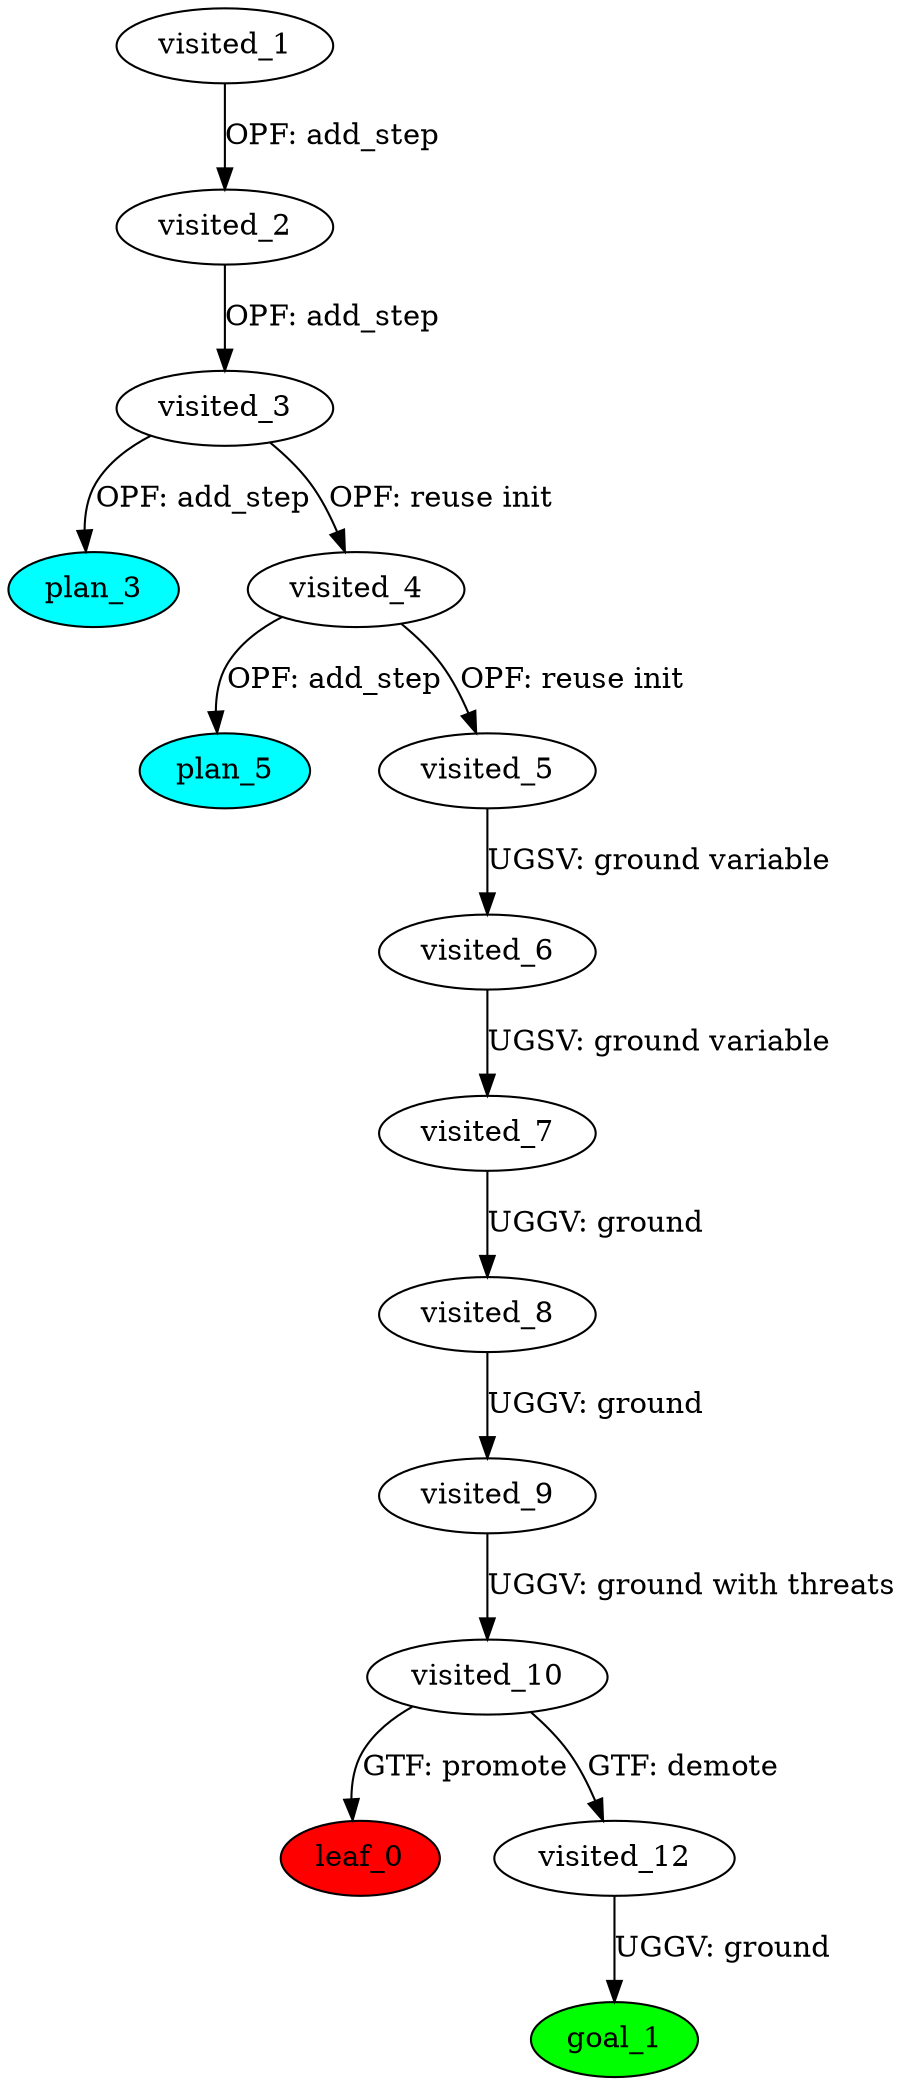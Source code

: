 digraph {
	"960f96d9-051b-b698-c463-299a2ba321ef" [label=plan_0 fillcolor=cyan style=filled]
	"960f96d9-051b-b698-c463-299a2ba321ef" [label=visited_1 fillcolor=white style=filled]
	"40b1fb20-d9eb-b495-5d7e-cb5f2b4786c5" [label=plan_1 fillcolor=cyan style=filled]
	"960f96d9-051b-b698-c463-299a2ba321ef" -> "40b1fb20-d9eb-b495-5d7e-cb5f2b4786c5" [label="OPF: add_step"]
	"40b1fb20-d9eb-b495-5d7e-cb5f2b4786c5" [label=visited_2 fillcolor=white style=filled]
	"df3e03c2-2172-44cf-0808-1d218d204cf6" [label=plan_2 fillcolor=cyan style=filled]
	"40b1fb20-d9eb-b495-5d7e-cb5f2b4786c5" -> "df3e03c2-2172-44cf-0808-1d218d204cf6" [label="OPF: add_step"]
	"df3e03c2-2172-44cf-0808-1d218d204cf6" [label=visited_3 fillcolor=white style=filled]
	"4819a23a-7d23-fd9a-3162-1e958d68f317" [label=plan_3 fillcolor=cyan style=filled]
	"df3e03c2-2172-44cf-0808-1d218d204cf6" -> "4819a23a-7d23-fd9a-3162-1e958d68f317" [label="OPF: add_step"]
	"b91d8c4c-0278-1c40-134e-2bd9dd1ad072" [label=plan_4 fillcolor=cyan style=filled]
	"df3e03c2-2172-44cf-0808-1d218d204cf6" -> "b91d8c4c-0278-1c40-134e-2bd9dd1ad072" [label="OPF: reuse init"]
	"b91d8c4c-0278-1c40-134e-2bd9dd1ad072" [label=visited_4 fillcolor=white style=filled]
	"57549c43-ce96-a698-bc8b-7eb7037146f7" [label=plan_5 fillcolor=cyan style=filled]
	"b91d8c4c-0278-1c40-134e-2bd9dd1ad072" -> "57549c43-ce96-a698-bc8b-7eb7037146f7" [label="OPF: add_step"]
	"af838c06-caa5-d22a-6ed7-149f00fbbb90" [label=plan_6 fillcolor=cyan style=filled]
	"b91d8c4c-0278-1c40-134e-2bd9dd1ad072" -> "af838c06-caa5-d22a-6ed7-149f00fbbb90" [label="OPF: reuse init"]
	"af838c06-caa5-d22a-6ed7-149f00fbbb90" [label=visited_5 fillcolor=white style=filled]
	"b78bf29d-0ccc-b5c6-35d0-ea433baada26" [label=plan_7 fillcolor=cyan style=filled]
	"af838c06-caa5-d22a-6ed7-149f00fbbb90" -> "b78bf29d-0ccc-b5c6-35d0-ea433baada26" [label="UGSV: ground variable"]
	"b78bf29d-0ccc-b5c6-35d0-ea433baada26" [label=visited_6 fillcolor=white style=filled]
	"7ecc0177-fce8-f3f0-b54f-0f8a32823c8a" [label=plan_8 fillcolor=cyan style=filled]
	"b78bf29d-0ccc-b5c6-35d0-ea433baada26" -> "7ecc0177-fce8-f3f0-b54f-0f8a32823c8a" [label="UGSV: ground variable"]
	"7ecc0177-fce8-f3f0-b54f-0f8a32823c8a" [label=visited_7 fillcolor=white style=filled]
	"781e2d35-2fa1-f2bc-b4ce-5f319aff48af" [label=plan_9 fillcolor=cyan style=filled]
	"7ecc0177-fce8-f3f0-b54f-0f8a32823c8a" -> "781e2d35-2fa1-f2bc-b4ce-5f319aff48af" [label="UGGV: ground"]
	"781e2d35-2fa1-f2bc-b4ce-5f319aff48af" [label=visited_8 fillcolor=white style=filled]
	"9780fe9b-ad18-c723-bb47-d3a449be8766" [label=plan_10 fillcolor=cyan style=filled]
	"781e2d35-2fa1-f2bc-b4ce-5f319aff48af" -> "9780fe9b-ad18-c723-bb47-d3a449be8766" [label="UGGV: ground"]
	"9780fe9b-ad18-c723-bb47-d3a449be8766" [label=visited_9 fillcolor=white style=filled]
	"145deec7-019d-c12d-81f1-0d042f576e77" [label=plan_11 fillcolor=cyan style=filled]
	"9780fe9b-ad18-c723-bb47-d3a449be8766" -> "145deec7-019d-c12d-81f1-0d042f576e77" [label="UGGV: ground with threats"]
	"145deec7-019d-c12d-81f1-0d042f576e77" [label=visited_10 fillcolor=white style=filled]
	"43651cb8-329d-cf9e-f964-8a0f2d0490a7" [label=plan_12 fillcolor=cyan style=filled]
	"145deec7-019d-c12d-81f1-0d042f576e77" -> "43651cb8-329d-cf9e-f964-8a0f2d0490a7" [label="GTF: promote"]
	"934fa5c8-8ac0-68d3-e0d0-2f5a24d6281f" [label=plan_13 fillcolor=cyan style=filled]
	"145deec7-019d-c12d-81f1-0d042f576e77" -> "934fa5c8-8ac0-68d3-e0d0-2f5a24d6281f" [label="GTF: demote"]
	"43651cb8-329d-cf9e-f964-8a0f2d0490a7" [label=visited_11 fillcolor=white style=filled]
	"43651cb8-329d-cf9e-f964-8a0f2d0490a7" [label=leaf_0 fillcolor=red style=filled]
	"934fa5c8-8ac0-68d3-e0d0-2f5a24d6281f" [label=visited_12 fillcolor=white style=filled]
	"1fbf23bb-b331-09f5-3078-f3d0f9046be7" [label=plan_14 fillcolor=cyan style=filled]
	"934fa5c8-8ac0-68d3-e0d0-2f5a24d6281f" -> "1fbf23bb-b331-09f5-3078-f3d0f9046be7" [label="UGGV: ground"]
	"1fbf23bb-b331-09f5-3078-f3d0f9046be7" [label=visited_13 fillcolor=white style=filled]
	"1fbf23bb-b331-09f5-3078-f3d0f9046be7" [label=goal_1 fillcolor=green style=filled]
}
